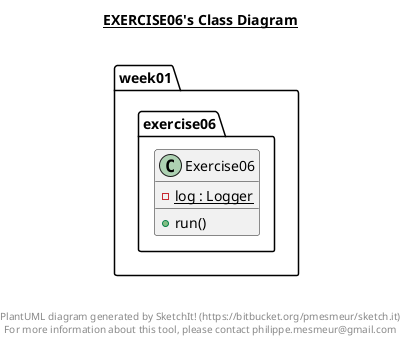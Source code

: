 @startuml

title __EXERCISE06's Class Diagram__\n

  package week01.exercise06 {
    class Exercise06 {
        {static} - log : Logger
        + run()
    }
  }
  



right footer


PlantUML diagram generated by SketchIt! (https://bitbucket.org/pmesmeur/sketch.it)
For more information about this tool, please contact philippe.mesmeur@gmail.com
endfooter

@enduml
